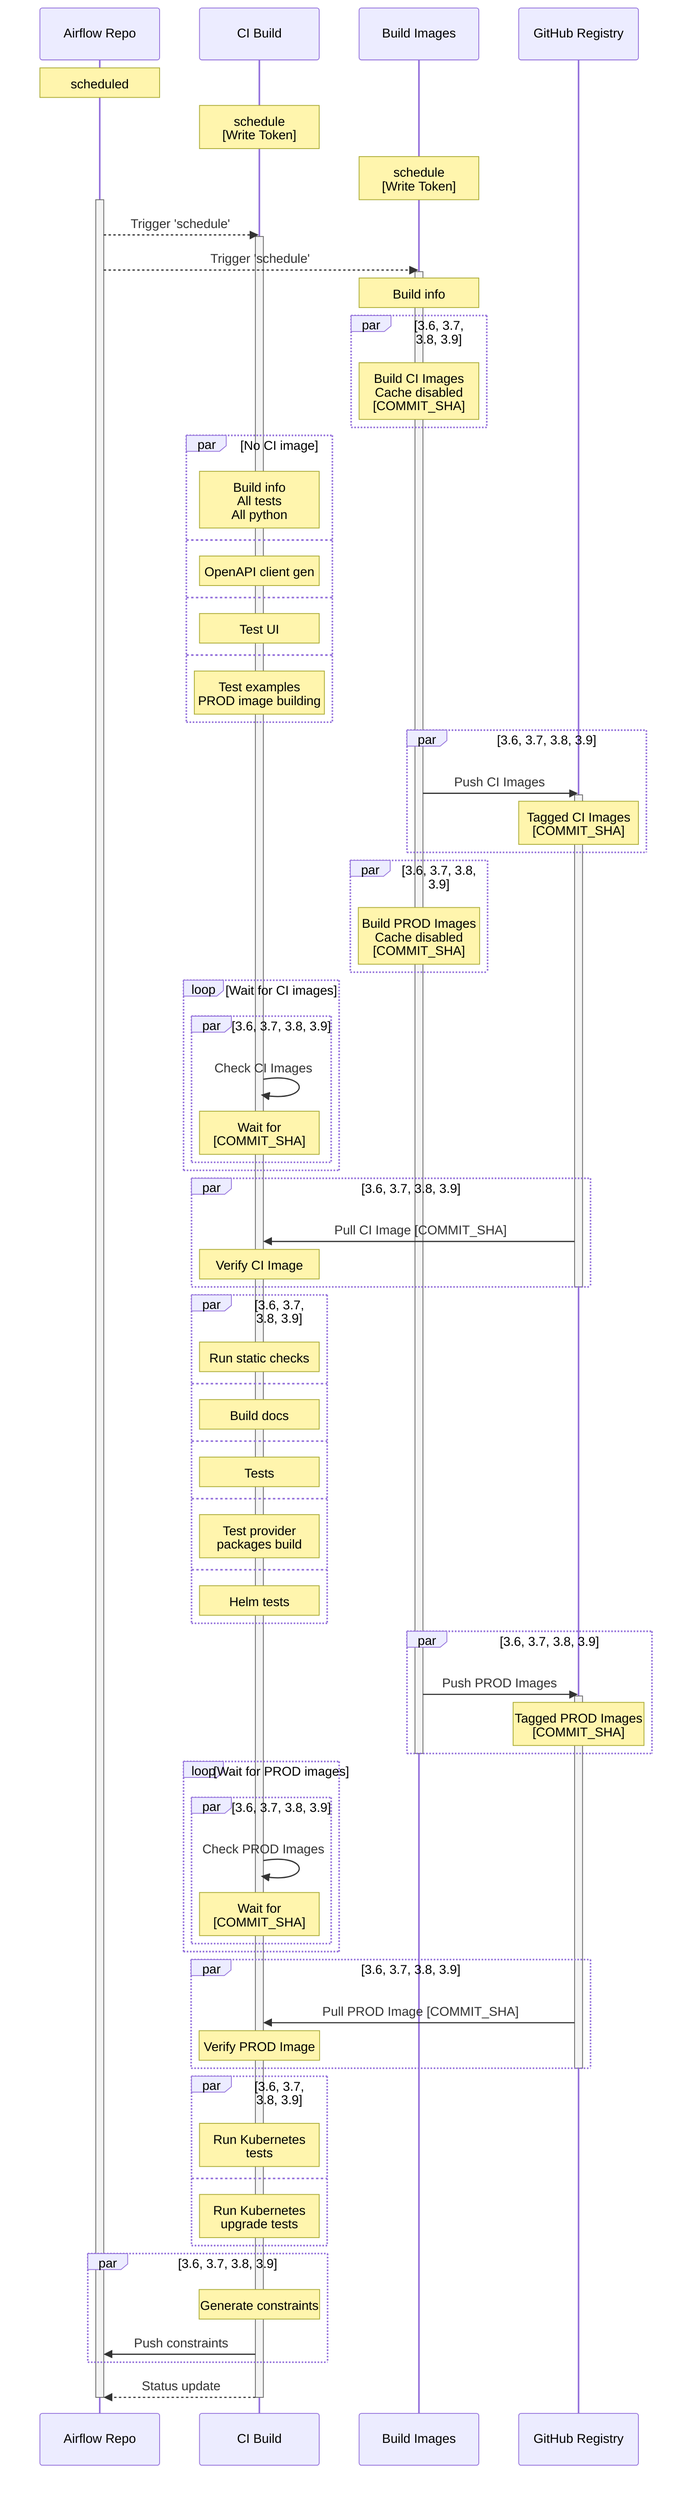 %% Licensed to the Apache Software Foundation (ASF) under one
%% or more contributor license agreements.  See the NOTICE file
%% distributed with this work for additional information
%% regarding copyright ownership.  The ASF licenses this file
%% to you under the Apache License, Version 2.0 (the
%% "License"); you may not use this file except in compliance
%% with the License.  You may obtain a copy of the License at
%%
%%   http://www.apache.org/licenses/LICENSE-2.0
%%
%% Unless required by applicable law or agreed to in writing,
%% software distributed under the License is distributed on an
%% "AS IS" BASIS, WITHOUT WARRANTIES OR CONDITIONS OF ANY
%% KIND, either express or implied.  See the License for the
%% specific language governing permissions and limitations
%% under the License.

sequenceDiagram
    Note over Airflow Repo: scheduled
    Note over CI Build: schedule<br>[Write Token]
    Note over Build Images: schedule<br>[Write Token]
    activate Airflow Repo
    Airflow Repo -->> CI Build: Trigger 'schedule'
    activate CI Build
    Airflow Repo -->> Build Images: Trigger 'schedule'
    activate Build Images
    Note over Build Images: Build info
    par 3.6, 3.7, 3.8, 3.9
        Note over Build Images: Build CI Images<br>Cache disabled<br>[COMMIT_SHA]
    end
    par No CI image
        Note over CI Build: Build info<br>All tests<br>All python
    and
        Note over CI Build: OpenAPI client gen
    and
        Note over CI Build: Test UI
    and
        Note over CI Build: Test examples<br>PROD image building
    end
    par 3.6, 3.7, 3.8, 3.9
        Build Images ->> GitHub Registry: Push CI Images
        activate GitHub Registry
        Note over GitHub Registry: Tagged CI Images<br>[COMMIT_SHA]
    end
    par 3.6, 3.7, 3.8, 3.9
        Note over Build Images: Build PROD Images<br>Cache disabled<br>[COMMIT_SHA]
    end
    loop Wait for CI images
        par 3.6, 3.7, 3.8, 3.9
            CI Build ->> CI Build: Check CI Images
            Note over CI Build: Wait for<br>[COMMIT_SHA]
        end
    end
    par 3.6, 3.7, 3.8, 3.9
        GitHub Registry ->> CI Build: Pull CI Image [COMMIT_SHA]
        Note over CI Build: Verify CI Image
    end
    deactivate GitHub Registry
    par 3.6, 3.7, 3.8, 3.9
        Note over CI Build: Run static checks
    and
        Note over CI Build: Build docs
    and
        Note over CI Build: Tests
    and
        Note over CI Build: Test provider <br>packages build
    and
        Note over CI Build: Helm tests
    end
    par 3.6, 3.7, 3.8, 3.9
        Build Images ->> GitHub Registry: Push PROD Images
        activate GitHub Registry
        Note over GitHub Registry: Tagged PROD Images<br>[COMMIT_SHA]
    end
    deactivate Build Images
    loop Wait for PROD images
        par 3.6, 3.7, 3.8, 3.9
            CI Build ->> CI Build: Check PROD Images
            Note over CI Build: Wait for<br>[COMMIT_SHA]
        end
    end
    par 3.6, 3.7, 3.8, 3.9
        GitHub Registry ->> CI Build: Pull PROD Image [COMMIT_SHA]
        Note over CI Build: Verify PROD Image
    end
    deactivate GitHub Registry
    par 3.6, 3.7, 3.8, 3.9
        Note over CI Build: Run Kubernetes <br>tests
    and
        Note over CI Build: Run Kubernetes <br>upgrade tests
    end
    par 3.6, 3.7, 3.8, 3.9
        Note over CI Build: Generate constraints
        CI Build ->> Airflow Repo: Push constraints
    end
    CI Build -->> Airflow Repo: Status update
    deactivate Airflow Repo
    deactivate CI Build